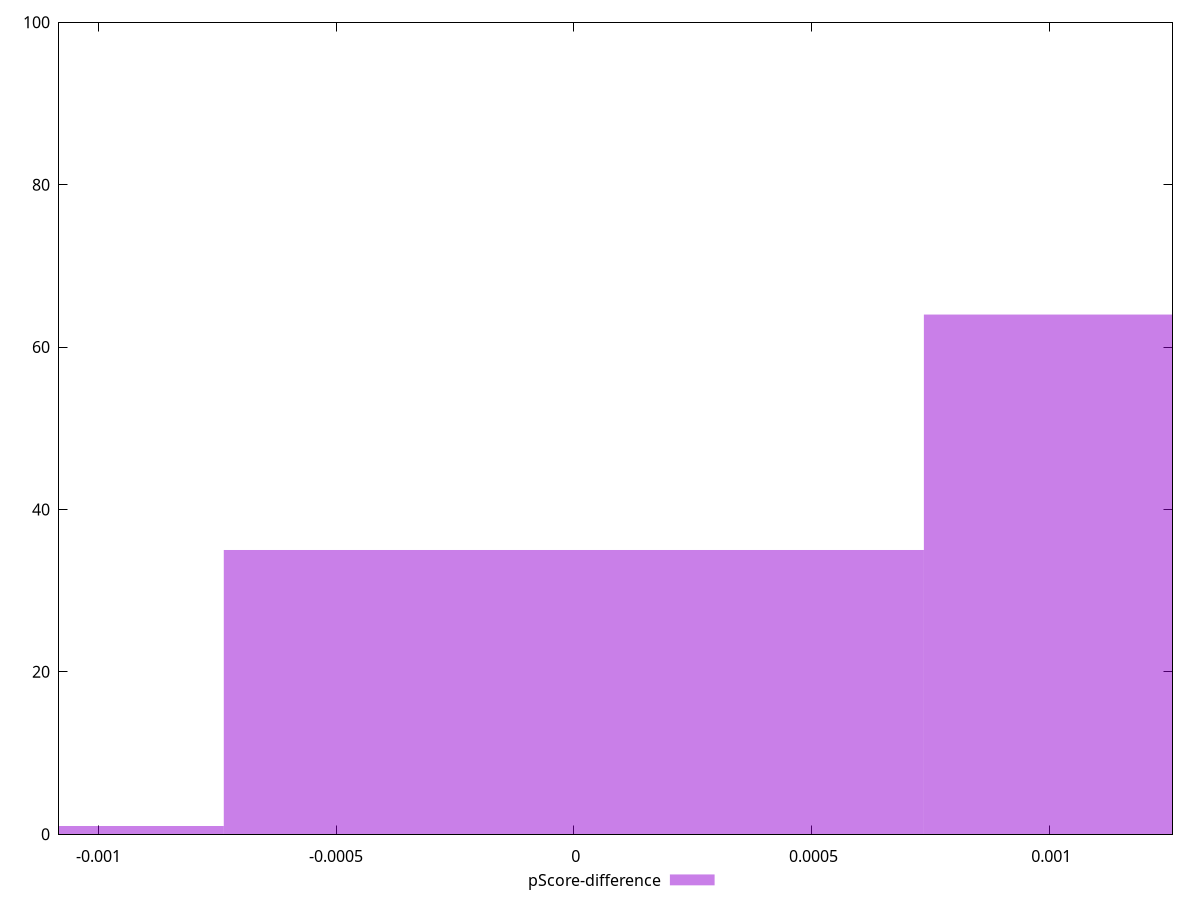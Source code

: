 reset

$pScoreDifference <<EOF
0.0014725604703967388 64
-0.0014725604703967388 1
0 35
EOF

set key outside below
set boxwidth 0.0014725604703967388
set xrange [-0.0010828673769214259:0.001259233086355671]
set yrange [0:100]
set trange [0:100]
set style fill transparent solid 0.5 noborder
set terminal svg size 640, 490 enhanced background rgb 'white'
set output "report/report_00029_2021-02-24T13-36-40.390Z/cumulative-layout-shift/samples/agenda/pScore-difference/histogram.svg"

plot $pScoreDifference title "pScore-difference" with boxes

reset
